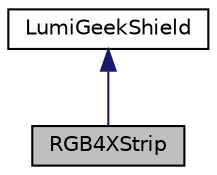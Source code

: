 digraph "RGB4XStrip"
{
  edge [fontname="Helvetica",fontsize="10",labelfontname="Helvetica",labelfontsize="10"];
  node [fontname="Helvetica",fontsize="10",shape=record];
  Node1 [label="RGB4XStrip",height=0.2,width=0.4,color="black", fillcolor="grey75", style="filled" fontcolor="black"];
  Node2 -> Node1 [dir="back",color="midnightblue",fontsize="10",style="solid",fontname="Helvetica"];
  Node2 [label="LumiGeekShield",height=0.2,width=0.4,color="black", fillcolor="white", style="filled",URL="$class_lumi_geek_shield.html"];
}
